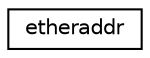 digraph "Graphical Class Hierarchy"
{
 // LATEX_PDF_SIZE
  edge [fontname="Helvetica",fontsize="10",labelfontname="Helvetica",labelfontsize="10"];
  node [fontname="Helvetica",fontsize="10",shape=record];
  rankdir="LR";
  Node0 [label="etheraddr",height=0.2,width=0.4,color="black", fillcolor="white", style="filled",URL="$unionetheraddr.html",tooltip=" "];
}
